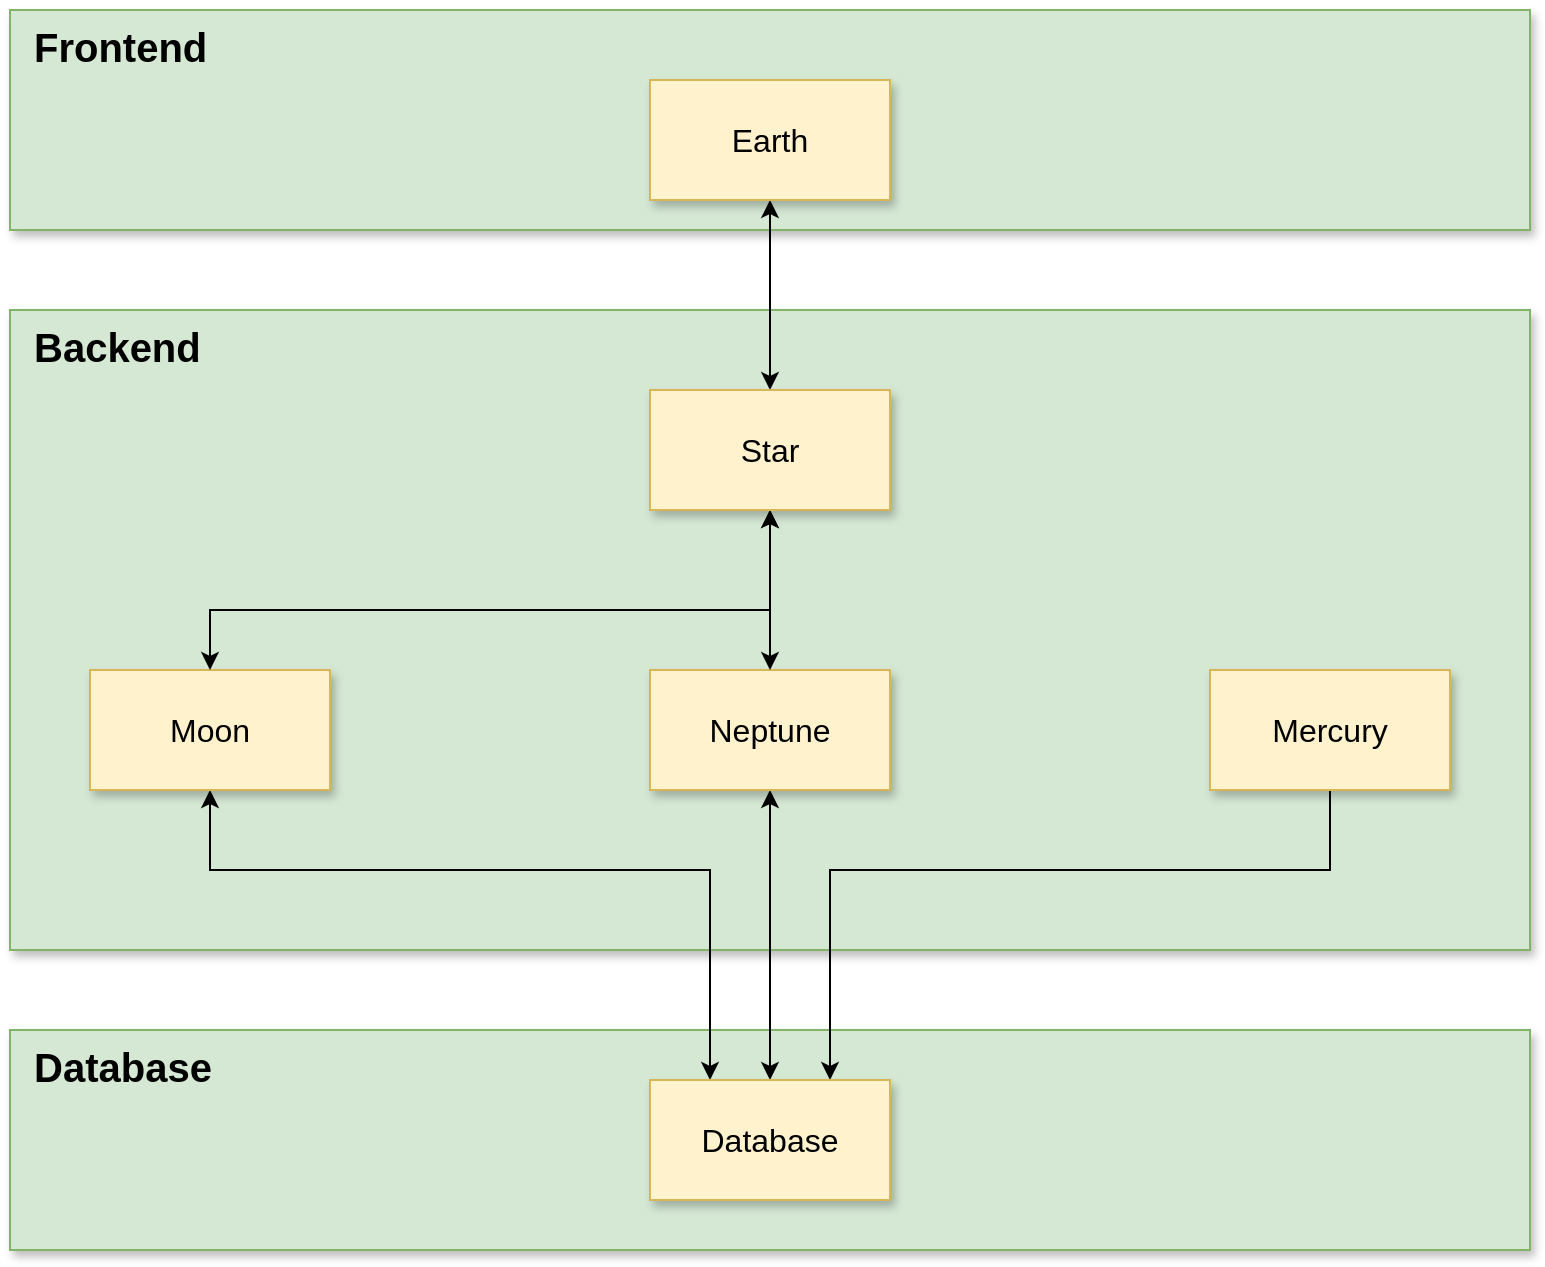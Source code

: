 <mxfile version="14.8.0" type="device"><diagram id="9-QzfpreCDlEHrABiKsb" name="Page-1"><mxGraphModel dx="945" dy="689" grid="1" gridSize="10" guides="1" tooltips="1" connect="1" arrows="1" fold="1" page="1" pageScale="1" pageWidth="827" pageHeight="1169" math="0" shadow="0"><root><mxCell id="0"/><mxCell id="1" parent="0"/><mxCell id="5mvGsnUP2uRySOp9ifBu-18" value="&lt;b&gt;&lt;font style=&quot;font-size: 20px&quot;&gt;Database&lt;/font&gt;&lt;/b&gt;" style="rounded=0;whiteSpace=wrap;html=1;verticalAlign=top;fillColor=#d5e8d4;strokeColor=#82b366;spacingLeft=10;align=left;shadow=1;" vertex="1" parent="1"><mxGeometry x="40" y="680" width="760" height="110" as="geometry"/></mxCell><mxCell id="5mvGsnUP2uRySOp9ifBu-1" value="&lt;b&gt;&lt;font style=&quot;font-size: 20px&quot;&gt;Frontend&lt;/font&gt;&lt;/b&gt;" style="rounded=0;whiteSpace=wrap;html=1;verticalAlign=top;fillColor=#d5e8d4;strokeColor=#82b366;spacingLeft=10;align=left;glass=0;sketch=0;shadow=1;" vertex="1" parent="1"><mxGeometry x="40" y="170" width="760" height="110" as="geometry"/></mxCell><mxCell id="5mvGsnUP2uRySOp9ifBu-2" value="Backend" style="rounded=0;whiteSpace=wrap;html=1;verticalAlign=top;fillColor=#d5e8d4;strokeColor=#82b366;align=left;spacingLeft=10;fontSize=20;fontStyle=1;shadow=1;" vertex="1" parent="1"><mxGeometry x="40" y="320" width="760" height="320" as="geometry"/></mxCell><mxCell id="5mvGsnUP2uRySOp9ifBu-14" style="edgeStyle=orthogonalEdgeStyle;rounded=0;orthogonalLoop=1;jettySize=auto;html=1;exitX=0.5;exitY=1;exitDx=0;exitDy=0;entryX=0.5;entryY=0;entryDx=0;entryDy=0;startArrow=classic;startFill=1;" edge="1" parent="1" source="5mvGsnUP2uRySOp9ifBu-3" target="5mvGsnUP2uRySOp9ifBu-10"><mxGeometry relative="1" as="geometry"/></mxCell><mxCell id="5mvGsnUP2uRySOp9ifBu-3" value="Earth" style="rounded=0;whiteSpace=wrap;html=1;verticalAlign=middle;fontStyle=0;fontSize=16;fillColor=#fff2cc;strokeColor=#d6b656;shadow=1;" vertex="1" parent="1"><mxGeometry x="360" y="205" width="120" height="60" as="geometry"/></mxCell><mxCell id="5mvGsnUP2uRySOp9ifBu-30" style="edgeStyle=orthogonalEdgeStyle;rounded=0;orthogonalLoop=1;jettySize=auto;html=1;exitX=0.5;exitY=1;exitDx=0;exitDy=0;entryX=0.25;entryY=0;entryDx=0;entryDy=0;fontSize=16;startArrow=classic;startFill=1;" edge="1" parent="1" source="5mvGsnUP2uRySOp9ifBu-6" target="5mvGsnUP2uRySOp9ifBu-21"><mxGeometry relative="1" as="geometry"><Array as="points"><mxPoint x="140" y="600"/><mxPoint x="390" y="600"/></Array></mxGeometry></mxCell><mxCell id="5mvGsnUP2uRySOp9ifBu-6" value="Moon" style="rounded=0;whiteSpace=wrap;html=1;verticalAlign=middle;fontSize=16;fillColor=#fff2cc;strokeColor=#d6b656;shadow=1;" vertex="1" parent="1"><mxGeometry x="80" y="500" width="120" height="60" as="geometry"/></mxCell><mxCell id="5mvGsnUP2uRySOp9ifBu-25" style="edgeStyle=orthogonalEdgeStyle;rounded=0;orthogonalLoop=1;jettySize=auto;html=1;exitX=0.5;exitY=1;exitDx=0;exitDy=0;entryX=0.5;entryY=0;entryDx=0;entryDy=0;fontSize=16;startArrow=classic;startFill=1;" edge="1" parent="1" source="5mvGsnUP2uRySOp9ifBu-7" target="5mvGsnUP2uRySOp9ifBu-21"><mxGeometry relative="1" as="geometry"/></mxCell><mxCell id="5mvGsnUP2uRySOp9ifBu-7" value="Neptune" style="rounded=0;whiteSpace=wrap;html=1;verticalAlign=middle;fontSize=16;fillColor=#fff2cc;strokeColor=#d6b656;shadow=1;" vertex="1" parent="1"><mxGeometry x="360" y="500" width="120" height="60" as="geometry"/></mxCell><mxCell id="5mvGsnUP2uRySOp9ifBu-29" style="edgeStyle=orthogonalEdgeStyle;rounded=0;orthogonalLoop=1;jettySize=auto;html=1;exitX=0.5;exitY=1;exitDx=0;exitDy=0;entryX=0.75;entryY=0;entryDx=0;entryDy=0;fontSize=16;startArrow=none;startFill=0;" edge="1" parent="1" source="5mvGsnUP2uRySOp9ifBu-8" target="5mvGsnUP2uRySOp9ifBu-21"><mxGeometry relative="1" as="geometry"><Array as="points"><mxPoint x="700" y="600"/><mxPoint x="450" y="600"/></Array></mxGeometry></mxCell><mxCell id="5mvGsnUP2uRySOp9ifBu-8" value="Mercury" style="rounded=0;whiteSpace=wrap;html=1;verticalAlign=middle;fontSize=16;fillColor=#fff2cc;strokeColor=#d6b656;shadow=1;" vertex="1" parent="1"><mxGeometry x="640" y="500" width="120" height="60" as="geometry"/></mxCell><mxCell id="5mvGsnUP2uRySOp9ifBu-11" style="edgeStyle=orthogonalEdgeStyle;rounded=0;orthogonalLoop=1;jettySize=auto;html=1;exitX=0.5;exitY=1;exitDx=0;exitDy=0;entryX=0.5;entryY=0;entryDx=0;entryDy=0;startArrow=classic;startFill=1;" edge="1" parent="1" source="5mvGsnUP2uRySOp9ifBu-10" target="5mvGsnUP2uRySOp9ifBu-7"><mxGeometry relative="1" as="geometry"/></mxCell><mxCell id="5mvGsnUP2uRySOp9ifBu-12" style="edgeStyle=orthogonalEdgeStyle;rounded=0;orthogonalLoop=1;jettySize=auto;html=1;exitX=0.5;exitY=1;exitDx=0;exitDy=0;startArrow=classic;startFill=1;" edge="1" parent="1" source="5mvGsnUP2uRySOp9ifBu-10" target="5mvGsnUP2uRySOp9ifBu-6"><mxGeometry relative="1" as="geometry"><Array as="points"><mxPoint x="420" y="470"/><mxPoint x="140" y="470"/></Array></mxGeometry></mxCell><mxCell id="5mvGsnUP2uRySOp9ifBu-10" value="Star" style="rounded=0;whiteSpace=wrap;html=1;verticalAlign=middle;fontSize=16;fillColor=#fff2cc;strokeColor=#d6b656;shadow=1;" vertex="1" parent="1"><mxGeometry x="360" y="360" width="120" height="60" as="geometry"/></mxCell><mxCell id="5mvGsnUP2uRySOp9ifBu-21" value="Database" style="rounded=0;whiteSpace=wrap;html=1;verticalAlign=middle;fontSize=16;fillColor=#fff2cc;strokeColor=#d6b656;shadow=1;" vertex="1" parent="1"><mxGeometry x="360" y="705" width="120" height="60" as="geometry"/></mxCell></root></mxGraphModel></diagram></mxfile>